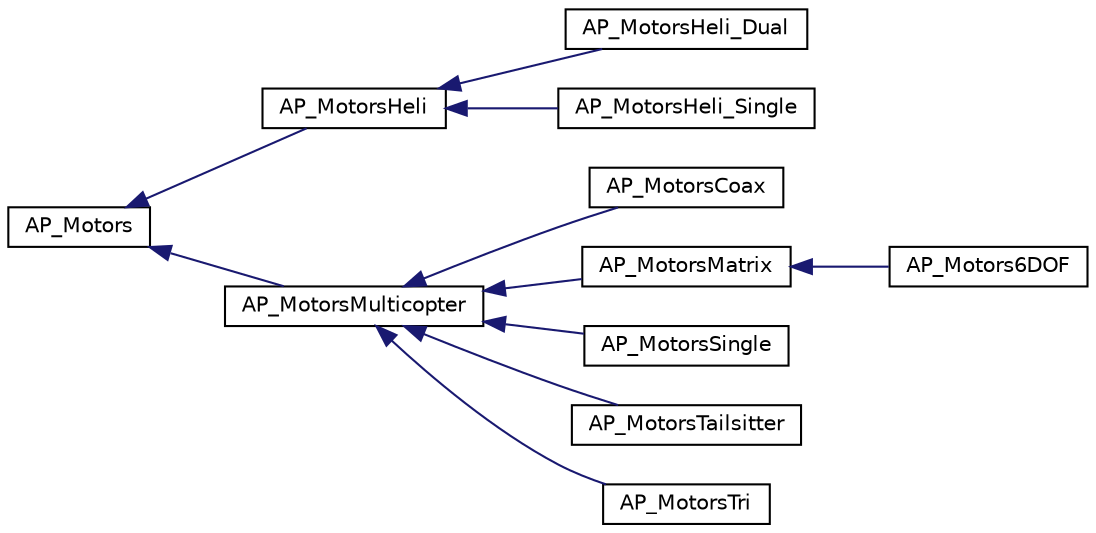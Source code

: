 digraph "Graphical Class Hierarchy"
{
 // INTERACTIVE_SVG=YES
  edge [fontname="Helvetica",fontsize="10",labelfontname="Helvetica",labelfontsize="10"];
  node [fontname="Helvetica",fontsize="10",shape=record];
  rankdir="LR";
  Node1 [label="AP_Motors",height=0.2,width=0.4,color="black", fillcolor="white", style="filled",URL="$classAP__Motors.html"];
  Node1 -> Node2 [dir="back",color="midnightblue",fontsize="10",style="solid",fontname="Helvetica"];
  Node2 [label="AP_MotorsHeli",height=0.2,width=0.4,color="black", fillcolor="white", style="filled",URL="$classAP__MotorsHeli.html"];
  Node2 -> Node3 [dir="back",color="midnightblue",fontsize="10",style="solid",fontname="Helvetica"];
  Node3 [label="AP_MotorsHeli_Dual",height=0.2,width=0.4,color="black", fillcolor="white", style="filled",URL="$classAP__MotorsHeli__Dual.html"];
  Node2 -> Node4 [dir="back",color="midnightblue",fontsize="10",style="solid",fontname="Helvetica"];
  Node4 [label="AP_MotorsHeli_Single",height=0.2,width=0.4,color="black", fillcolor="white", style="filled",URL="$classAP__MotorsHeli__Single.html"];
  Node1 -> Node5 [dir="back",color="midnightblue",fontsize="10",style="solid",fontname="Helvetica"];
  Node5 [label="AP_MotorsMulticopter",height=0.2,width=0.4,color="black", fillcolor="white", style="filled",URL="$classAP__MotorsMulticopter.html"];
  Node5 -> Node6 [dir="back",color="midnightblue",fontsize="10",style="solid",fontname="Helvetica"];
  Node6 [label="AP_MotorsCoax",height=0.2,width=0.4,color="black", fillcolor="white", style="filled",URL="$classAP__MotorsCoax.html"];
  Node5 -> Node7 [dir="back",color="midnightblue",fontsize="10",style="solid",fontname="Helvetica"];
  Node7 [label="AP_MotorsMatrix",height=0.2,width=0.4,color="black", fillcolor="white", style="filled",URL="$classAP__MotorsMatrix.html"];
  Node7 -> Node8 [dir="back",color="midnightblue",fontsize="10",style="solid",fontname="Helvetica"];
  Node8 [label="AP_Motors6DOF",height=0.2,width=0.4,color="black", fillcolor="white", style="filled",URL="$classAP__Motors6DOF.html"];
  Node5 -> Node9 [dir="back",color="midnightblue",fontsize="10",style="solid",fontname="Helvetica"];
  Node9 [label="AP_MotorsSingle",height=0.2,width=0.4,color="black", fillcolor="white", style="filled",URL="$classAP__MotorsSingle.html"];
  Node5 -> Node10 [dir="back",color="midnightblue",fontsize="10",style="solid",fontname="Helvetica"];
  Node10 [label="AP_MotorsTailsitter",height=0.2,width=0.4,color="black", fillcolor="white", style="filled",URL="$classAP__MotorsTailsitter.html"];
  Node5 -> Node11 [dir="back",color="midnightblue",fontsize="10",style="solid",fontname="Helvetica"];
  Node11 [label="AP_MotorsTri",height=0.2,width=0.4,color="black", fillcolor="white", style="filled",URL="$classAP__MotorsTri.html"];
}
